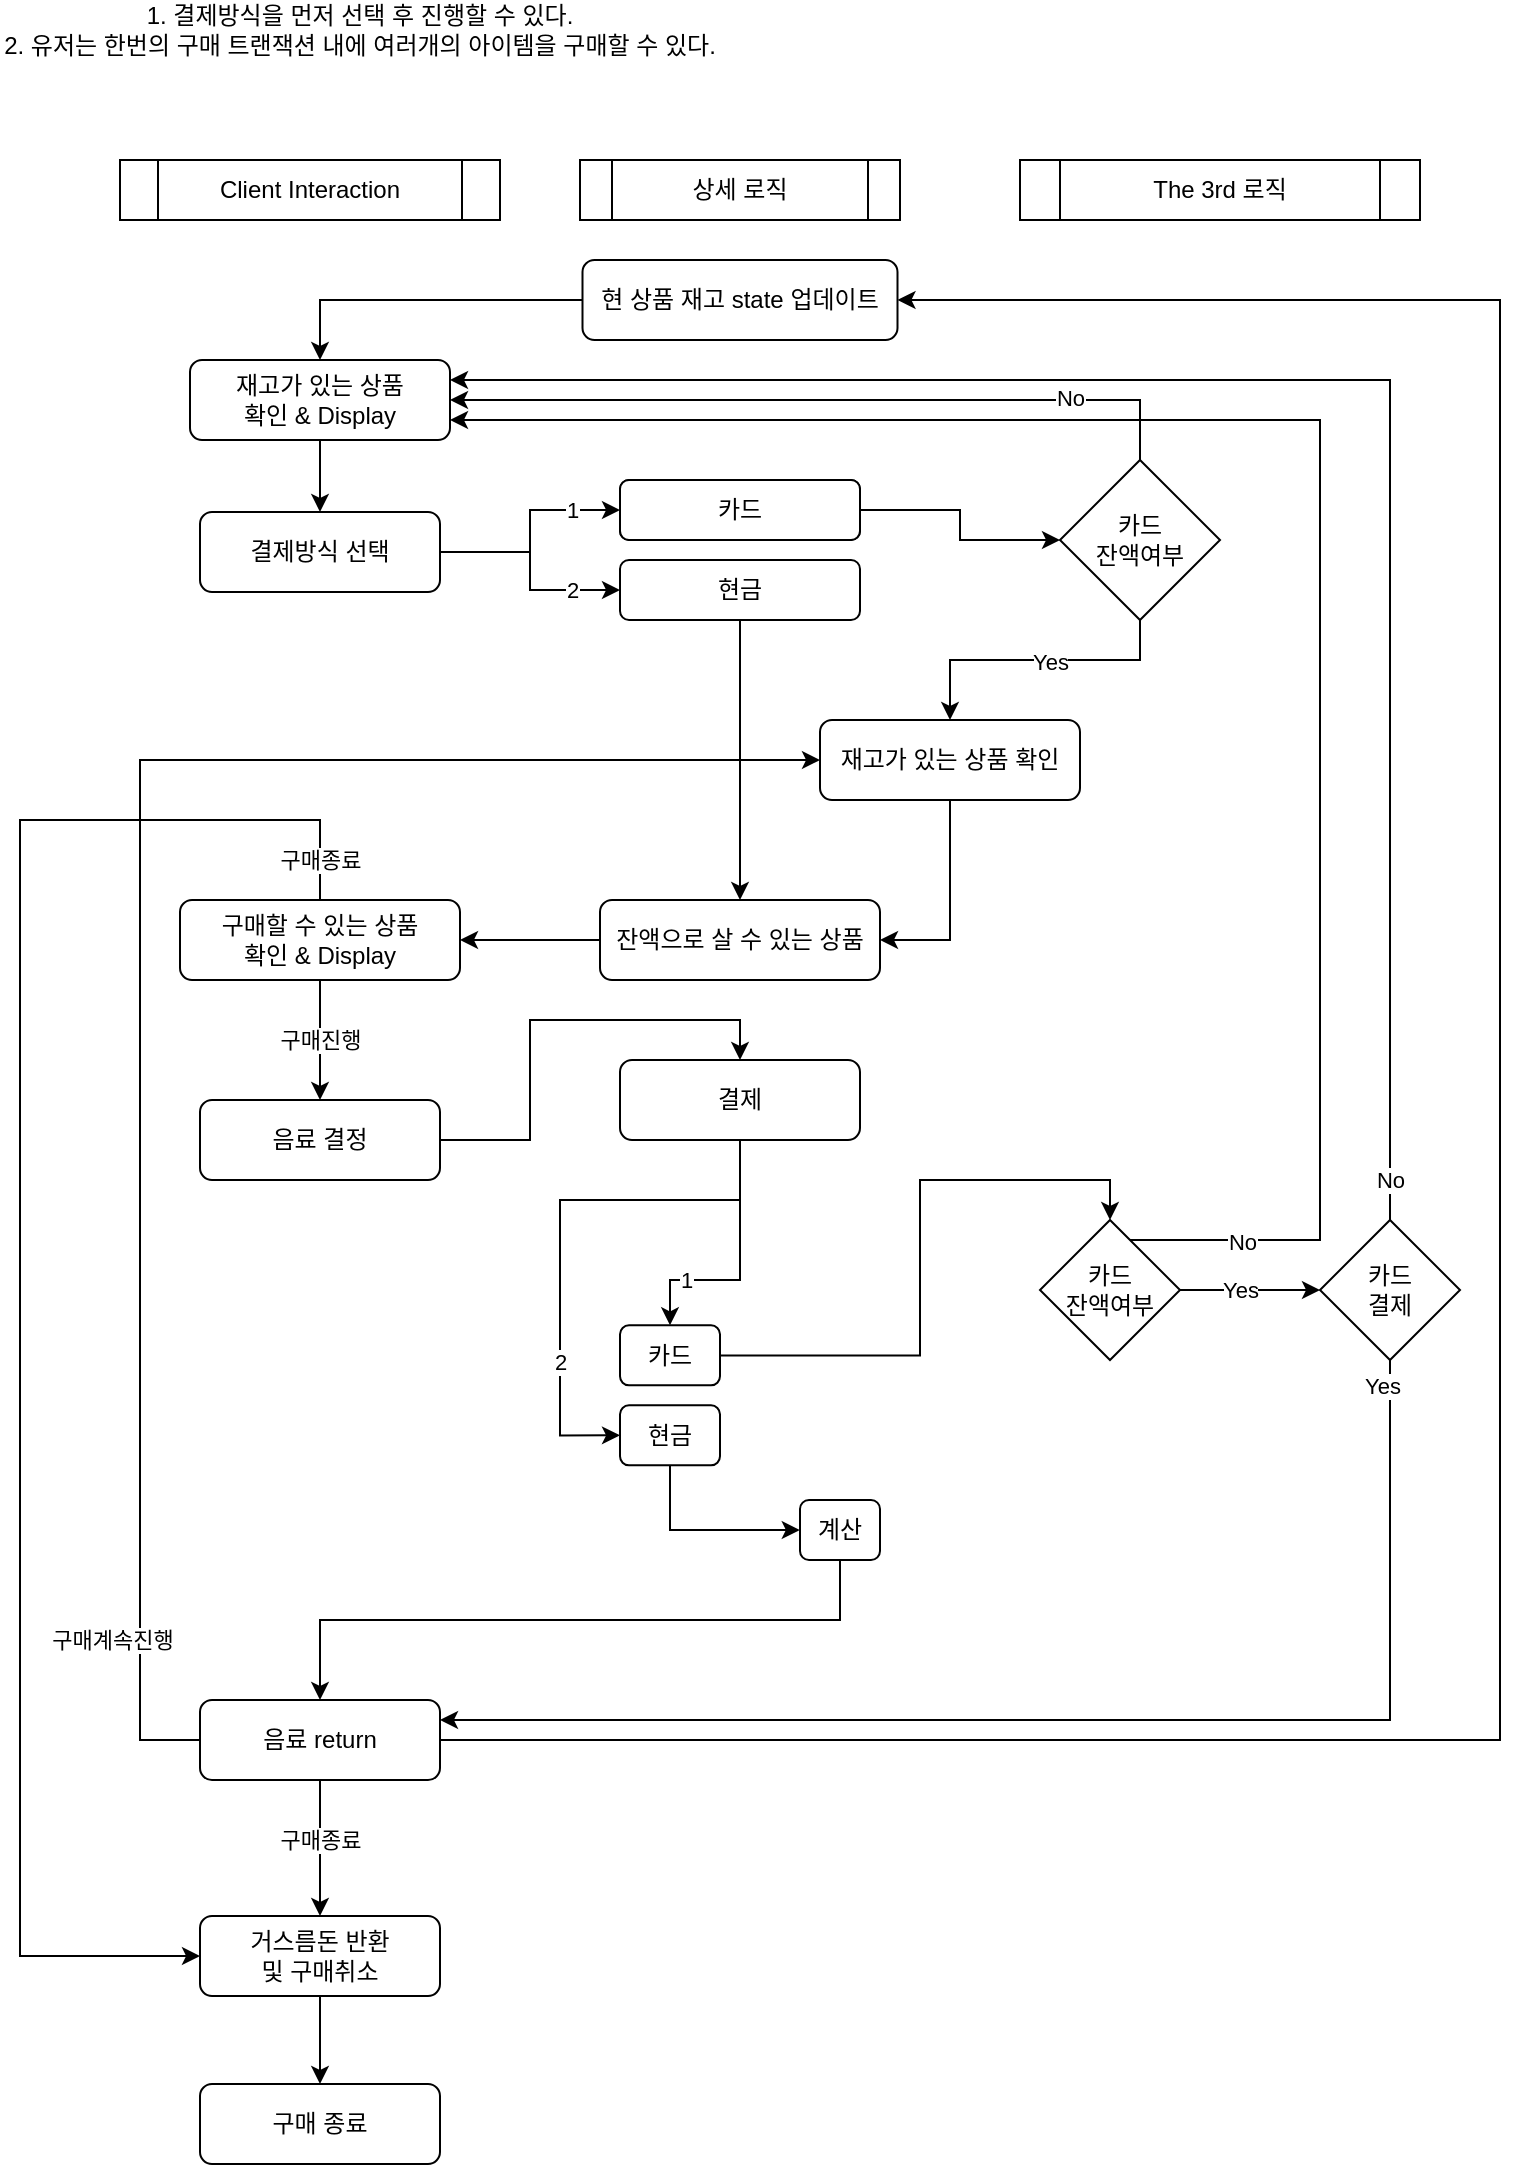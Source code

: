 <mxfile version="21.6.8" type="device">
  <diagram id="C5RBs43oDa-KdzZeNtuy" name="Page-1">
    <mxGraphModel dx="628" dy="646" grid="1" gridSize="10" guides="1" tooltips="1" connect="1" arrows="1" fold="1" page="1" pageScale="1" pageWidth="827" pageHeight="1169" background="none" math="0" shadow="0">
      <root>
        <mxCell id="WIyWlLk6GJQsqaUBKTNV-0" />
        <mxCell id="WIyWlLk6GJQsqaUBKTNV-1" parent="WIyWlLk6GJQsqaUBKTNV-0" />
        <mxCell id="zjAoOtgjZOnD-eHpvOI8-21" style="edgeStyle=orthogonalEdgeStyle;rounded=0;orthogonalLoop=1;jettySize=auto;html=1;entryX=0;entryY=0.5;entryDx=0;entryDy=0;" parent="WIyWlLk6GJQsqaUBKTNV-1" source="WIyWlLk6GJQsqaUBKTNV-3" target="zjAoOtgjZOnD-eHpvOI8-6" edge="1">
          <mxGeometry relative="1" as="geometry" />
        </mxCell>
        <mxCell id="zjAoOtgjZOnD-eHpvOI8-39" value="1" style="edgeLabel;html=1;align=center;verticalAlign=middle;resizable=0;points=[];" parent="zjAoOtgjZOnD-eHpvOI8-21" vertex="1" connectable="0">
          <mxGeometry x="0.619" y="1" relative="1" as="geometry">
            <mxPoint x="-3" y="1" as="offset" />
          </mxGeometry>
        </mxCell>
        <mxCell id="zjAoOtgjZOnD-eHpvOI8-22" style="edgeStyle=orthogonalEdgeStyle;rounded=0;orthogonalLoop=1;jettySize=auto;html=1;entryX=0;entryY=0.5;entryDx=0;entryDy=0;" parent="WIyWlLk6GJQsqaUBKTNV-1" source="WIyWlLk6GJQsqaUBKTNV-3" target="zjAoOtgjZOnD-eHpvOI8-7" edge="1">
          <mxGeometry relative="1" as="geometry" />
        </mxCell>
        <mxCell id="zjAoOtgjZOnD-eHpvOI8-40" value="2" style="edgeLabel;html=1;align=center;verticalAlign=middle;resizable=0;points=[];" parent="zjAoOtgjZOnD-eHpvOI8-22" vertex="1" connectable="0">
          <mxGeometry x="0.549" y="-3" relative="1" as="geometry">
            <mxPoint y="-3" as="offset" />
          </mxGeometry>
        </mxCell>
        <mxCell id="WIyWlLk6GJQsqaUBKTNV-3" value="결제방식 선택" style="rounded=1;whiteSpace=wrap;html=1;fontSize=12;glass=0;strokeWidth=1;shadow=0;" parent="WIyWlLk6GJQsqaUBKTNV-1" vertex="1">
          <mxGeometry x="140" y="266" width="120" height="40" as="geometry" />
        </mxCell>
        <mxCell id="zjAoOtgjZOnD-eHpvOI8-41" value="구매진행" style="edgeStyle=orthogonalEdgeStyle;rounded=0;orthogonalLoop=1;jettySize=auto;html=1;entryX=0.5;entryY=0;entryDx=0;entryDy=0;" parent="WIyWlLk6GJQsqaUBKTNV-1" source="zjAoOtgjZOnD-eHpvOI8-0" target="zjAoOtgjZOnD-eHpvOI8-1" edge="1">
          <mxGeometry relative="1" as="geometry" />
        </mxCell>
        <mxCell id="zjAoOtgjZOnD-eHpvOI8-72" style="edgeStyle=orthogonalEdgeStyle;rounded=0;orthogonalLoop=1;jettySize=auto;html=1;entryX=0;entryY=0.5;entryDx=0;entryDy=0;" parent="WIyWlLk6GJQsqaUBKTNV-1" source="zjAoOtgjZOnD-eHpvOI8-0" target="zjAoOtgjZOnD-eHpvOI8-5" edge="1">
          <mxGeometry relative="1" as="geometry">
            <Array as="points">
              <mxPoint x="200" y="420" />
              <mxPoint x="50" y="420" />
              <mxPoint x="50" y="988" />
            </Array>
          </mxGeometry>
        </mxCell>
        <mxCell id="zjAoOtgjZOnD-eHpvOI8-73" value="구매종료" style="edgeLabel;html=1;align=center;verticalAlign=middle;resizable=0;points=[];" parent="zjAoOtgjZOnD-eHpvOI8-72" vertex="1" connectable="0">
          <mxGeometry x="-0.961" relative="1" as="geometry">
            <mxPoint y="-4" as="offset" />
          </mxGeometry>
        </mxCell>
        <mxCell id="zjAoOtgjZOnD-eHpvOI8-0" value="구매할 수 있는 상품&lt;br&gt;확인 &amp;amp; Display" style="rounded=1;whiteSpace=wrap;html=1;fontSize=12;glass=0;strokeWidth=1;shadow=0;" parent="WIyWlLk6GJQsqaUBKTNV-1" vertex="1">
          <mxGeometry x="130" y="460" width="140" height="40" as="geometry" />
        </mxCell>
        <mxCell id="zjAoOtgjZOnD-eHpvOI8-44" style="edgeStyle=orthogonalEdgeStyle;rounded=0;orthogonalLoop=1;jettySize=auto;html=1;entryX=0.5;entryY=0;entryDx=0;entryDy=0;" parent="WIyWlLk6GJQsqaUBKTNV-1" source="zjAoOtgjZOnD-eHpvOI8-1" target="zjAoOtgjZOnD-eHpvOI8-2" edge="1">
          <mxGeometry relative="1" as="geometry" />
        </mxCell>
        <mxCell id="zjAoOtgjZOnD-eHpvOI8-1" value="음료 결정" style="rounded=1;whiteSpace=wrap;html=1;fontSize=12;glass=0;strokeWidth=1;shadow=0;" parent="WIyWlLk6GJQsqaUBKTNV-1" vertex="1">
          <mxGeometry x="140" y="560" width="120" height="40" as="geometry" />
        </mxCell>
        <mxCell id="zjAoOtgjZOnD-eHpvOI8-47" style="edgeStyle=orthogonalEdgeStyle;rounded=0;orthogonalLoop=1;jettySize=auto;html=1;" parent="WIyWlLk6GJQsqaUBKTNV-1" source="zjAoOtgjZOnD-eHpvOI8-2" target="zjAoOtgjZOnD-eHpvOI8-46" edge="1">
          <mxGeometry relative="1" as="geometry">
            <Array as="points">
              <mxPoint x="410" y="650" />
              <mxPoint x="375" y="650" />
            </Array>
          </mxGeometry>
        </mxCell>
        <mxCell id="zjAoOtgjZOnD-eHpvOI8-50" value="1" style="edgeLabel;html=1;align=center;verticalAlign=middle;resizable=0;points=[];" parent="zjAoOtgjZOnD-eHpvOI8-47" vertex="1" connectable="0">
          <mxGeometry x="0.519" relative="1" as="geometry">
            <mxPoint as="offset" />
          </mxGeometry>
        </mxCell>
        <mxCell id="zjAoOtgjZOnD-eHpvOI8-48" style="edgeStyle=orthogonalEdgeStyle;rounded=0;orthogonalLoop=1;jettySize=auto;html=1;entryX=0;entryY=0.5;entryDx=0;entryDy=0;" parent="WIyWlLk6GJQsqaUBKTNV-1" source="zjAoOtgjZOnD-eHpvOI8-2" target="zjAoOtgjZOnD-eHpvOI8-45" edge="1">
          <mxGeometry relative="1" as="geometry">
            <Array as="points">
              <mxPoint x="410" y="610" />
              <mxPoint x="320" y="610" />
              <mxPoint x="320" y="728" />
            </Array>
          </mxGeometry>
        </mxCell>
        <mxCell id="zjAoOtgjZOnD-eHpvOI8-51" value="2" style="edgeLabel;html=1;align=center;verticalAlign=middle;resizable=0;points=[];" parent="zjAoOtgjZOnD-eHpvOI8-48" vertex="1" connectable="0">
          <mxGeometry x="0.498" relative="1" as="geometry">
            <mxPoint as="offset" />
          </mxGeometry>
        </mxCell>
        <mxCell id="zjAoOtgjZOnD-eHpvOI8-2" value="결제" style="rounded=1;whiteSpace=wrap;html=1;fontSize=12;glass=0;strokeWidth=1;shadow=0;" parent="WIyWlLk6GJQsqaUBKTNV-1" vertex="1">
          <mxGeometry x="350" y="540" width="120" height="40" as="geometry" />
        </mxCell>
        <mxCell id="zjAoOtgjZOnD-eHpvOI8-20" style="edgeStyle=orthogonalEdgeStyle;rounded=0;orthogonalLoop=1;jettySize=auto;html=1;entryX=0.5;entryY=0;entryDx=0;entryDy=0;" parent="WIyWlLk6GJQsqaUBKTNV-1" source="zjAoOtgjZOnD-eHpvOI8-3" target="WIyWlLk6GJQsqaUBKTNV-3" edge="1">
          <mxGeometry relative="1" as="geometry" />
        </mxCell>
        <mxCell id="zjAoOtgjZOnD-eHpvOI8-3" value="재고가 있는 상품&lt;br&gt;확인 &amp;amp; Display" style="rounded=1;whiteSpace=wrap;html=1;fontSize=12;glass=0;strokeWidth=1;shadow=0;" parent="WIyWlLk6GJQsqaUBKTNV-1" vertex="1">
          <mxGeometry x="135" y="190" width="130" height="40" as="geometry" />
        </mxCell>
        <mxCell id="zjAoOtgjZOnD-eHpvOI8-68" style="edgeStyle=orthogonalEdgeStyle;rounded=0;orthogonalLoop=1;jettySize=auto;html=1;entryX=0;entryY=0.5;entryDx=0;entryDy=0;" parent="WIyWlLk6GJQsqaUBKTNV-1" source="zjAoOtgjZOnD-eHpvOI8-4" target="wKIPrEDBKetStYmX4LSh-0" edge="1">
          <mxGeometry relative="1" as="geometry">
            <Array as="points">
              <mxPoint x="110" y="880" />
              <mxPoint x="110" y="390" />
            </Array>
            <mxPoint x="310" y="380" as="targetPoint" />
          </mxGeometry>
        </mxCell>
        <mxCell id="zjAoOtgjZOnD-eHpvOI8-70" value="구매계속진행" style="edgeLabel;html=1;align=center;verticalAlign=middle;resizable=0;points=[];" parent="zjAoOtgjZOnD-eHpvOI8-68" vertex="1" connectable="0">
          <mxGeometry x="-0.933" relative="1" as="geometry">
            <mxPoint x="-15" y="-50" as="offset" />
          </mxGeometry>
        </mxCell>
        <mxCell id="zjAoOtgjZOnD-eHpvOI8-69" style="edgeStyle=orthogonalEdgeStyle;rounded=0;orthogonalLoop=1;jettySize=auto;html=1;entryX=0.5;entryY=0;entryDx=0;entryDy=0;" parent="WIyWlLk6GJQsqaUBKTNV-1" source="zjAoOtgjZOnD-eHpvOI8-4" target="zjAoOtgjZOnD-eHpvOI8-5" edge="1">
          <mxGeometry relative="1" as="geometry" />
        </mxCell>
        <mxCell id="zjAoOtgjZOnD-eHpvOI8-71" value="구매종료" style="edgeLabel;html=1;align=center;verticalAlign=middle;resizable=0;points=[];" parent="zjAoOtgjZOnD-eHpvOI8-69" vertex="1" connectable="0">
          <mxGeometry x="-0.293" relative="1" as="geometry">
            <mxPoint y="6" as="offset" />
          </mxGeometry>
        </mxCell>
        <mxCell id="zjAoOtgjZOnD-eHpvOI8-4" value="음료 return" style="rounded=1;whiteSpace=wrap;html=1;fontSize=12;glass=0;strokeWidth=1;shadow=0;" parent="WIyWlLk6GJQsqaUBKTNV-1" vertex="1">
          <mxGeometry x="140" y="860" width="120" height="40" as="geometry" />
        </mxCell>
        <mxCell id="zjAoOtgjZOnD-eHpvOI8-75" style="edgeStyle=orthogonalEdgeStyle;rounded=0;orthogonalLoop=1;jettySize=auto;html=1;entryX=0.5;entryY=0;entryDx=0;entryDy=0;" parent="WIyWlLk6GJQsqaUBKTNV-1" source="zjAoOtgjZOnD-eHpvOI8-5" target="zjAoOtgjZOnD-eHpvOI8-15" edge="1">
          <mxGeometry relative="1" as="geometry" />
        </mxCell>
        <mxCell id="zjAoOtgjZOnD-eHpvOI8-5" value="거스름돈 반환 &lt;br&gt;및 구매취소" style="rounded=1;whiteSpace=wrap;html=1;fontSize=12;glass=0;strokeWidth=1;shadow=0;" parent="WIyWlLk6GJQsqaUBKTNV-1" vertex="1">
          <mxGeometry x="140" y="968" width="120" height="40" as="geometry" />
        </mxCell>
        <mxCell id="zjAoOtgjZOnD-eHpvOI8-6" value="카드" style="rounded=1;whiteSpace=wrap;html=1;fontSize=12;glass=0;strokeWidth=1;shadow=0;" parent="WIyWlLk6GJQsqaUBKTNV-1" vertex="1">
          <mxGeometry x="350" y="250" width="120" height="30" as="geometry" />
        </mxCell>
        <mxCell id="zjAoOtgjZOnD-eHpvOI8-35" style="edgeStyle=orthogonalEdgeStyle;rounded=0;orthogonalLoop=1;jettySize=auto;html=1;entryX=0.5;entryY=0;entryDx=0;entryDy=0;" parent="WIyWlLk6GJQsqaUBKTNV-1" source="zjAoOtgjZOnD-eHpvOI8-7" target="zjAoOtgjZOnD-eHpvOI8-14" edge="1">
          <mxGeometry relative="1" as="geometry" />
        </mxCell>
        <mxCell id="zjAoOtgjZOnD-eHpvOI8-7" value="현금" style="rounded=1;whiteSpace=wrap;html=1;fontSize=12;glass=0;strokeWidth=1;shadow=0;" parent="WIyWlLk6GJQsqaUBKTNV-1" vertex="1">
          <mxGeometry x="350" y="290" width="120" height="30" as="geometry" />
        </mxCell>
        <mxCell id="zjAoOtgjZOnD-eHpvOI8-11" value="Client Interaction" style="shape=process;whiteSpace=wrap;html=1;backgroundOutline=1;" parent="WIyWlLk6GJQsqaUBKTNV-1" vertex="1">
          <mxGeometry x="100" y="90" width="190" height="30" as="geometry" />
        </mxCell>
        <mxCell id="zjAoOtgjZOnD-eHpvOI8-12" value="상세 로직" style="shape=process;whiteSpace=wrap;html=1;backgroundOutline=1;" parent="WIyWlLk6GJQsqaUBKTNV-1" vertex="1">
          <mxGeometry x="330" y="90" width="160" height="30" as="geometry" />
        </mxCell>
        <mxCell id="zjAoOtgjZOnD-eHpvOI8-36" style="edgeStyle=orthogonalEdgeStyle;rounded=0;orthogonalLoop=1;jettySize=auto;html=1;entryX=1;entryY=0.5;entryDx=0;entryDy=0;" parent="WIyWlLk6GJQsqaUBKTNV-1" source="zjAoOtgjZOnD-eHpvOI8-14" target="zjAoOtgjZOnD-eHpvOI8-0" edge="1">
          <mxGeometry relative="1" as="geometry" />
        </mxCell>
        <mxCell id="zjAoOtgjZOnD-eHpvOI8-14" value="잔액으로 살 수 있는 상품" style="rounded=1;whiteSpace=wrap;html=1;fontSize=12;glass=0;strokeWidth=1;shadow=0;" parent="WIyWlLk6GJQsqaUBKTNV-1" vertex="1">
          <mxGeometry x="340" y="460" width="140" height="40" as="geometry" />
        </mxCell>
        <mxCell id="zjAoOtgjZOnD-eHpvOI8-76" style="edgeStyle=orthogonalEdgeStyle;rounded=0;orthogonalLoop=1;jettySize=auto;html=1;entryX=1;entryY=0.5;entryDx=0;entryDy=0;exitX=1;exitY=0.5;exitDx=0;exitDy=0;" parent="WIyWlLk6GJQsqaUBKTNV-1" source="zjAoOtgjZOnD-eHpvOI8-4" target="zjAoOtgjZOnD-eHpvOI8-18" edge="1">
          <mxGeometry relative="1" as="geometry">
            <Array as="points">
              <mxPoint x="790" y="880" />
              <mxPoint x="790" y="160" />
            </Array>
          </mxGeometry>
        </mxCell>
        <mxCell id="zjAoOtgjZOnD-eHpvOI8-15" value="구매 종료" style="rounded=1;whiteSpace=wrap;html=1;fontSize=12;glass=0;strokeWidth=1;shadow=0;" parent="WIyWlLk6GJQsqaUBKTNV-1" vertex="1">
          <mxGeometry x="140" y="1052" width="120" height="40" as="geometry" />
        </mxCell>
        <mxCell id="zjAoOtgjZOnD-eHpvOI8-16" value="The 3rd 로직" style="shape=process;whiteSpace=wrap;html=1;backgroundOutline=1;" parent="WIyWlLk6GJQsqaUBKTNV-1" vertex="1">
          <mxGeometry x="550" y="90" width="200" height="30" as="geometry" />
        </mxCell>
        <mxCell id="zjAoOtgjZOnD-eHpvOI8-19" style="edgeStyle=orthogonalEdgeStyle;rounded=0;orthogonalLoop=1;jettySize=auto;html=1;entryX=0.5;entryY=0;entryDx=0;entryDy=0;" parent="WIyWlLk6GJQsqaUBKTNV-1" source="zjAoOtgjZOnD-eHpvOI8-18" target="zjAoOtgjZOnD-eHpvOI8-3" edge="1">
          <mxGeometry relative="1" as="geometry" />
        </mxCell>
        <mxCell id="zjAoOtgjZOnD-eHpvOI8-18" value="현 상품 재고 state 업데이트" style="rounded=1;whiteSpace=wrap;html=1;fontSize=12;glass=0;strokeWidth=1;shadow=0;" parent="WIyWlLk6GJQsqaUBKTNV-1" vertex="1">
          <mxGeometry x="331.25" y="140" width="157.5" height="40" as="geometry" />
        </mxCell>
        <mxCell id="zjAoOtgjZOnD-eHpvOI8-28" style="edgeStyle=orthogonalEdgeStyle;rounded=0;orthogonalLoop=1;jettySize=auto;html=1;" parent="WIyWlLk6GJQsqaUBKTNV-1" source="zjAoOtgjZOnD-eHpvOI8-25" target="zjAoOtgjZOnD-eHpvOI8-27" edge="1">
          <mxGeometry relative="1" as="geometry" />
        </mxCell>
        <mxCell id="zjAoOtgjZOnD-eHpvOI8-25" value="카드" style="rounded=1;whiteSpace=wrap;html=1;fontSize=12;glass=0;strokeWidth=1;shadow=0;" parent="WIyWlLk6GJQsqaUBKTNV-1" vertex="1">
          <mxGeometry x="350" y="250" width="120" height="30" as="geometry" />
        </mxCell>
        <mxCell id="zjAoOtgjZOnD-eHpvOI8-33" style="edgeStyle=orthogonalEdgeStyle;rounded=0;orthogonalLoop=1;jettySize=auto;html=1;entryX=1;entryY=0.5;entryDx=0;entryDy=0;" parent="WIyWlLk6GJQsqaUBKTNV-1" source="zjAoOtgjZOnD-eHpvOI8-27" target="zjAoOtgjZOnD-eHpvOI8-3" edge="1">
          <mxGeometry relative="1" as="geometry">
            <mxPoint x="265" y="200" as="targetPoint" />
            <Array as="points">
              <mxPoint x="610" y="210" />
            </Array>
          </mxGeometry>
        </mxCell>
        <mxCell id="zjAoOtgjZOnD-eHpvOI8-34" value="No" style="edgeLabel;html=1;align=center;verticalAlign=middle;resizable=0;points=[];" parent="zjAoOtgjZOnD-eHpvOI8-33" vertex="1" connectable="0">
          <mxGeometry x="0.03" y="-1" relative="1" as="geometry">
            <mxPoint x="128" as="offset" />
          </mxGeometry>
        </mxCell>
        <mxCell id="zjAoOtgjZOnD-eHpvOI8-37" style="edgeStyle=orthogonalEdgeStyle;rounded=0;orthogonalLoop=1;jettySize=auto;html=1;entryX=0.5;entryY=0;entryDx=0;entryDy=0;" parent="WIyWlLk6GJQsqaUBKTNV-1" target="wKIPrEDBKetStYmX4LSh-0" edge="1">
          <mxGeometry relative="1" as="geometry">
            <Array as="points">
              <mxPoint x="610" y="340" />
              <mxPoint x="515" y="340" />
            </Array>
            <mxPoint x="610" y="290" as="sourcePoint" />
            <mxPoint x="522.02" y="341.52" as="targetPoint" />
          </mxGeometry>
        </mxCell>
        <mxCell id="zjAoOtgjZOnD-eHpvOI8-38" value="Yes" style="edgeLabel;html=1;align=center;verticalAlign=middle;resizable=0;points=[];" parent="zjAoOtgjZOnD-eHpvOI8-37" vertex="1" connectable="0">
          <mxGeometry x="-0.41" relative="1" as="geometry">
            <mxPoint y="-55" as="offset" />
          </mxGeometry>
        </mxCell>
        <mxCell id="wKIPrEDBKetStYmX4LSh-2" value="Yes" style="edgeLabel;html=1;align=center;verticalAlign=middle;resizable=0;points=[];" vertex="1" connectable="0" parent="zjAoOtgjZOnD-eHpvOI8-37">
          <mxGeometry x="0.091" y="1" relative="1" as="geometry">
            <mxPoint as="offset" />
          </mxGeometry>
        </mxCell>
        <mxCell id="zjAoOtgjZOnD-eHpvOI8-27" value="카드 &lt;br&gt;잔액여부" style="rhombus;whiteSpace=wrap;html=1;" parent="WIyWlLk6GJQsqaUBKTNV-1" vertex="1">
          <mxGeometry x="570" y="240" width="80" height="80" as="geometry" />
        </mxCell>
        <mxCell id="zjAoOtgjZOnD-eHpvOI8-60" value="Yes" style="edgeStyle=orthogonalEdgeStyle;rounded=0;orthogonalLoop=1;jettySize=auto;html=1;entryX=0;entryY=0.5;entryDx=0;entryDy=0;" parent="WIyWlLk6GJQsqaUBKTNV-1" source="zjAoOtgjZOnD-eHpvOI8-43" target="zjAoOtgjZOnD-eHpvOI8-59" edge="1">
          <mxGeometry x="-0.143" relative="1" as="geometry">
            <mxPoint as="offset" />
          </mxGeometry>
        </mxCell>
        <mxCell id="zjAoOtgjZOnD-eHpvOI8-63" style="edgeStyle=orthogonalEdgeStyle;rounded=0;orthogonalLoop=1;jettySize=auto;html=1;entryX=1;entryY=0.75;entryDx=0;entryDy=0;" parent="WIyWlLk6GJQsqaUBKTNV-1" source="zjAoOtgjZOnD-eHpvOI8-43" target="zjAoOtgjZOnD-eHpvOI8-3" edge="1">
          <mxGeometry relative="1" as="geometry">
            <Array as="points">
              <mxPoint x="700" y="630" />
              <mxPoint x="700" y="220" />
            </Array>
          </mxGeometry>
        </mxCell>
        <mxCell id="zjAoOtgjZOnD-eHpvOI8-64" value="No" style="edgeLabel;html=1;align=center;verticalAlign=middle;resizable=0;points=[];" parent="zjAoOtgjZOnD-eHpvOI8-63" vertex="1" connectable="0">
          <mxGeometry x="-0.88" y="-1" relative="1" as="geometry">
            <mxPoint x="-1" as="offset" />
          </mxGeometry>
        </mxCell>
        <mxCell id="zjAoOtgjZOnD-eHpvOI8-43" value="카드 &lt;br&gt;잔액여부" style="rhombus;whiteSpace=wrap;html=1;" parent="WIyWlLk6GJQsqaUBKTNV-1" vertex="1">
          <mxGeometry x="560" y="620" width="70" height="70" as="geometry" />
        </mxCell>
        <mxCell id="zjAoOtgjZOnD-eHpvOI8-56" style="edgeStyle=orthogonalEdgeStyle;rounded=0;orthogonalLoop=1;jettySize=auto;html=1;entryX=-0.002;entryY=0.473;entryDx=0;entryDy=0;entryPerimeter=0;" parent="WIyWlLk6GJQsqaUBKTNV-1" source="zjAoOtgjZOnD-eHpvOI8-45" target="zjAoOtgjZOnD-eHpvOI8-52" edge="1">
          <mxGeometry relative="1" as="geometry">
            <Array as="points">
              <mxPoint x="375" y="775" />
              <mxPoint x="440" y="775" />
            </Array>
          </mxGeometry>
        </mxCell>
        <mxCell id="zjAoOtgjZOnD-eHpvOI8-45" value="현금" style="rounded=1;whiteSpace=wrap;html=1;fontSize=12;glass=0;strokeWidth=1;shadow=0;" parent="WIyWlLk6GJQsqaUBKTNV-1" vertex="1">
          <mxGeometry x="350" y="712.67" width="50" height="30" as="geometry" />
        </mxCell>
        <mxCell id="zjAoOtgjZOnD-eHpvOI8-57" style="edgeStyle=orthogonalEdgeStyle;rounded=0;orthogonalLoop=1;jettySize=auto;html=1;entryX=0.5;entryY=0;entryDx=0;entryDy=0;" parent="WIyWlLk6GJQsqaUBKTNV-1" source="zjAoOtgjZOnD-eHpvOI8-46" target="zjAoOtgjZOnD-eHpvOI8-43" edge="1">
          <mxGeometry relative="1" as="geometry">
            <Array as="points">
              <mxPoint x="500" y="688" />
              <mxPoint x="500" y="600" />
              <mxPoint x="595" y="600" />
            </Array>
          </mxGeometry>
        </mxCell>
        <mxCell id="zjAoOtgjZOnD-eHpvOI8-46" value="카드" style="rounded=1;whiteSpace=wrap;html=1;fontSize=12;glass=0;strokeWidth=1;shadow=0;" parent="WIyWlLk6GJQsqaUBKTNV-1" vertex="1">
          <mxGeometry x="350" y="672.67" width="50" height="30" as="geometry" />
        </mxCell>
        <mxCell id="zjAoOtgjZOnD-eHpvOI8-67" style="edgeStyle=orthogonalEdgeStyle;rounded=0;orthogonalLoop=1;jettySize=auto;html=1;entryX=0.5;entryY=0;entryDx=0;entryDy=0;" parent="WIyWlLk6GJQsqaUBKTNV-1" source="zjAoOtgjZOnD-eHpvOI8-52" target="zjAoOtgjZOnD-eHpvOI8-4" edge="1">
          <mxGeometry relative="1" as="geometry">
            <Array as="points">
              <mxPoint x="460" y="820" />
              <mxPoint x="200" y="820" />
            </Array>
          </mxGeometry>
        </mxCell>
        <mxCell id="zjAoOtgjZOnD-eHpvOI8-52" value="계산" style="rounded=1;whiteSpace=wrap;html=1;fontSize=12;glass=0;strokeWidth=1;shadow=0;" parent="WIyWlLk6GJQsqaUBKTNV-1" vertex="1">
          <mxGeometry x="440" y="760" width="40" height="30" as="geometry" />
        </mxCell>
        <mxCell id="zjAoOtgjZOnD-eHpvOI8-61" style="edgeStyle=orthogonalEdgeStyle;rounded=0;orthogonalLoop=1;jettySize=auto;html=1;entryX=1;entryY=0.25;entryDx=0;entryDy=0;" parent="WIyWlLk6GJQsqaUBKTNV-1" source="zjAoOtgjZOnD-eHpvOI8-59" target="zjAoOtgjZOnD-eHpvOI8-4" edge="1">
          <mxGeometry relative="1" as="geometry">
            <Array as="points">
              <mxPoint x="735" y="870" />
            </Array>
          </mxGeometry>
        </mxCell>
        <mxCell id="zjAoOtgjZOnD-eHpvOI8-62" value="Yes" style="edgeLabel;html=1;align=center;verticalAlign=middle;resizable=0;points=[];" parent="zjAoOtgjZOnD-eHpvOI8-61" vertex="1" connectable="0">
          <mxGeometry x="0.128" y="1" relative="1" as="geometry">
            <mxPoint x="185" y="-168" as="offset" />
          </mxGeometry>
        </mxCell>
        <mxCell id="zjAoOtgjZOnD-eHpvOI8-65" style="edgeStyle=orthogonalEdgeStyle;rounded=0;orthogonalLoop=1;jettySize=auto;html=1;entryX=1;entryY=0.25;entryDx=0;entryDy=0;" parent="WIyWlLk6GJQsqaUBKTNV-1" target="zjAoOtgjZOnD-eHpvOI8-3" edge="1">
          <mxGeometry relative="1" as="geometry">
            <mxPoint x="735.007" y="619.997" as="sourcePoint" />
            <mxPoint x="280" y="200" as="targetPoint" />
            <Array as="points">
              <mxPoint x="735" y="200" />
            </Array>
          </mxGeometry>
        </mxCell>
        <mxCell id="zjAoOtgjZOnD-eHpvOI8-66" value="No" style="edgeLabel;html=1;align=center;verticalAlign=middle;resizable=0;points=[];" parent="zjAoOtgjZOnD-eHpvOI8-65" vertex="1" connectable="0">
          <mxGeometry x="-0.962" relative="1" as="geometry">
            <mxPoint y="-3" as="offset" />
          </mxGeometry>
        </mxCell>
        <mxCell id="zjAoOtgjZOnD-eHpvOI8-59" value="카드&lt;br&gt;결제" style="rhombus;whiteSpace=wrap;html=1;" parent="WIyWlLk6GJQsqaUBKTNV-1" vertex="1">
          <mxGeometry x="700" y="620" width="70" height="70" as="geometry" />
        </mxCell>
        <mxCell id="wKIPrEDBKetStYmX4LSh-1" style="edgeStyle=orthogonalEdgeStyle;rounded=0;orthogonalLoop=1;jettySize=auto;html=1;entryX=1;entryY=0.5;entryDx=0;entryDy=0;" edge="1" parent="WIyWlLk6GJQsqaUBKTNV-1" source="wKIPrEDBKetStYmX4LSh-0" target="zjAoOtgjZOnD-eHpvOI8-14">
          <mxGeometry relative="1" as="geometry" />
        </mxCell>
        <mxCell id="wKIPrEDBKetStYmX4LSh-0" value="재고가 있는 상품 확인" style="rounded=1;whiteSpace=wrap;html=1;fontSize=12;glass=0;strokeWidth=1;shadow=0;" vertex="1" parent="WIyWlLk6GJQsqaUBKTNV-1">
          <mxGeometry x="450" y="370" width="130" height="40" as="geometry" />
        </mxCell>
        <mxCell id="wKIPrEDBKetStYmX4LSh-4" value="1. 결제방식을 먼저 선택 후 진행할 수 있다.&lt;br&gt;2. 유저는 한번의 구매 트랜잭션 내에 여러개의 아이템을 구매할 수 있다." style="text;strokeColor=none;align=center;fillColor=none;html=1;verticalAlign=middle;whiteSpace=wrap;rounded=0;" vertex="1" parent="WIyWlLk6GJQsqaUBKTNV-1">
          <mxGeometry x="40" y="10" width="360" height="30" as="geometry" />
        </mxCell>
      </root>
    </mxGraphModel>
  </diagram>
</mxfile>
